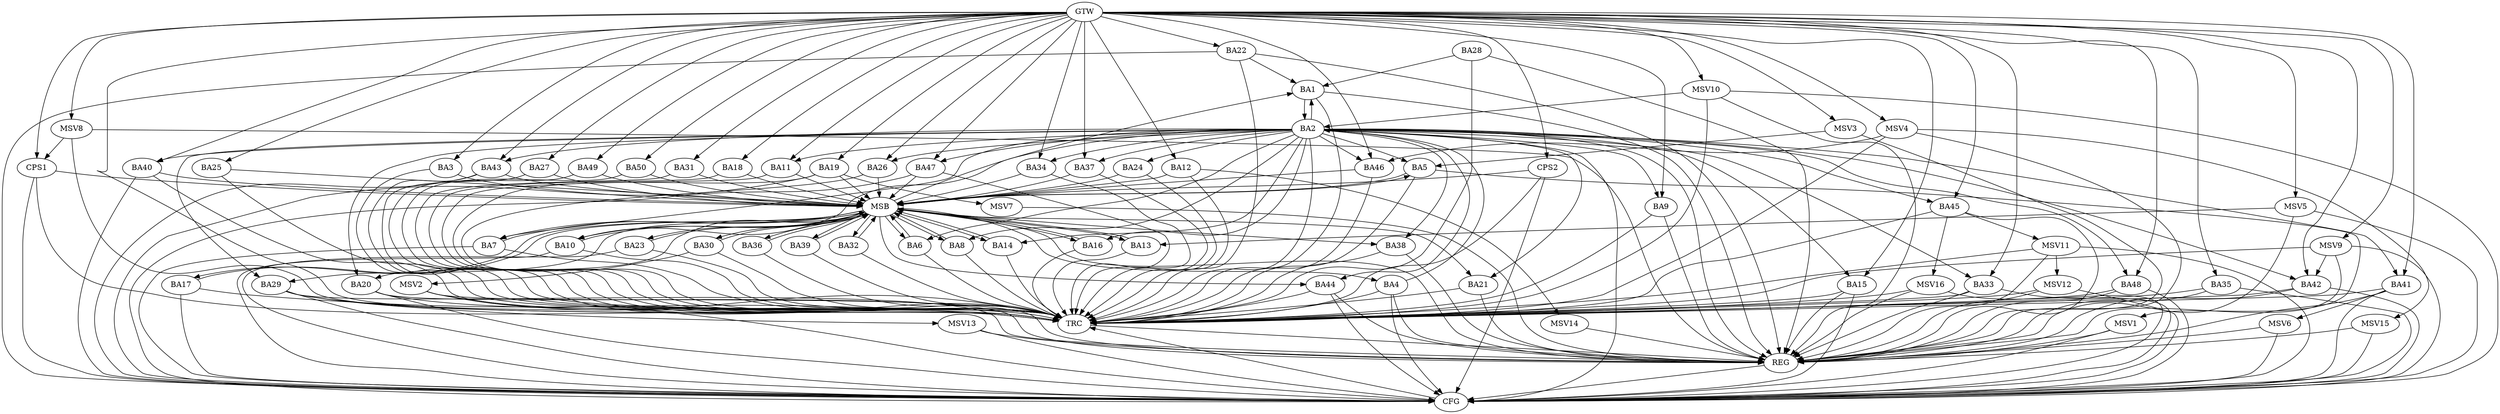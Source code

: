 strict digraph G {
  BA1 [ label="BA1" ];
  BA2 [ label="BA2" ];
  BA3 [ label="BA3" ];
  BA4 [ label="BA4" ];
  BA5 [ label="BA5" ];
  BA6 [ label="BA6" ];
  BA7 [ label="BA7" ];
  BA8 [ label="BA8" ];
  BA9 [ label="BA9" ];
  BA10 [ label="BA10" ];
  BA11 [ label="BA11" ];
  BA12 [ label="BA12" ];
  BA13 [ label="BA13" ];
  BA14 [ label="BA14" ];
  BA15 [ label="BA15" ];
  BA16 [ label="BA16" ];
  BA17 [ label="BA17" ];
  BA18 [ label="BA18" ];
  BA19 [ label="BA19" ];
  BA20 [ label="BA20" ];
  BA21 [ label="BA21" ];
  BA22 [ label="BA22" ];
  BA23 [ label="BA23" ];
  BA24 [ label="BA24" ];
  BA25 [ label="BA25" ];
  BA26 [ label="BA26" ];
  BA27 [ label="BA27" ];
  BA28 [ label="BA28" ];
  BA29 [ label="BA29" ];
  BA30 [ label="BA30" ];
  BA31 [ label="BA31" ];
  BA32 [ label="BA32" ];
  BA33 [ label="BA33" ];
  BA34 [ label="BA34" ];
  BA35 [ label="BA35" ];
  BA36 [ label="BA36" ];
  BA37 [ label="BA37" ];
  BA38 [ label="BA38" ];
  BA39 [ label="BA39" ];
  BA40 [ label="BA40" ];
  BA41 [ label="BA41" ];
  BA42 [ label="BA42" ];
  BA43 [ label="BA43" ];
  BA44 [ label="BA44" ];
  BA45 [ label="BA45" ];
  BA46 [ label="BA46" ];
  BA47 [ label="BA47" ];
  BA48 [ label="BA48" ];
  BA49 [ label="BA49" ];
  BA50 [ label="BA50" ];
  CPS1 [ label="CPS1" ];
  CPS2 [ label="CPS2" ];
  GTW [ label="GTW" ];
  REG [ label="REG" ];
  MSB [ label="MSB" ];
  CFG [ label="CFG" ];
  TRC [ label="TRC" ];
  MSV1 [ label="MSV1" ];
  MSV2 [ label="MSV2" ];
  MSV3 [ label="MSV3" ];
  MSV4 [ label="MSV4" ];
  MSV5 [ label="MSV5" ];
  MSV6 [ label="MSV6" ];
  MSV7 [ label="MSV7" ];
  MSV8 [ label="MSV8" ];
  MSV9 [ label="MSV9" ];
  MSV10 [ label="MSV10" ];
  MSV11 [ label="MSV11" ];
  MSV12 [ label="MSV12" ];
  MSV13 [ label="MSV13" ];
  MSV14 [ label="MSV14" ];
  MSV15 [ label="MSV15" ];
  MSV16 [ label="MSV16" ];
  BA1 -> BA2;
  BA2 -> BA1;
  BA4 -> BA2;
  BA22 -> BA1;
  BA28 -> BA1;
  GTW -> BA3;
  GTW -> BA9;
  GTW -> BA11;
  GTW -> BA12;
  GTW -> BA15;
  GTW -> BA18;
  GTW -> BA19;
  GTW -> BA22;
  GTW -> BA25;
  GTW -> BA26;
  GTW -> BA27;
  GTW -> BA31;
  GTW -> BA33;
  GTW -> BA34;
  GTW -> BA35;
  GTW -> BA37;
  GTW -> BA40;
  GTW -> BA41;
  GTW -> BA42;
  GTW -> BA43;
  GTW -> BA45;
  GTW -> BA46;
  GTW -> BA47;
  GTW -> BA48;
  GTW -> BA49;
  GTW -> BA50;
  GTW -> CPS1;
  GTW -> CPS2;
  BA1 -> REG;
  BA2 -> REG;
  BA4 -> REG;
  BA9 -> REG;
  BA15 -> REG;
  BA20 -> REG;
  BA21 -> REG;
  BA22 -> REG;
  BA28 -> REG;
  BA29 -> REG;
  BA33 -> REG;
  BA35 -> REG;
  BA38 -> REG;
  BA41 -> REG;
  BA42 -> REG;
  BA44 -> REG;
  BA45 -> REG;
  BA48 -> REG;
  BA3 -> MSB;
  MSB -> BA1;
  MSB -> REG;
  BA5 -> MSB;
  BA6 -> MSB;
  BA7 -> MSB;
  BA8 -> MSB;
  MSB -> BA6;
  BA10 -> MSB;
  BA11 -> MSB;
  BA12 -> MSB;
  MSB -> BA4;
  BA13 -> MSB;
  BA14 -> MSB;
  MSB -> BA13;
  BA16 -> MSB;
  MSB -> BA14;
  BA17 -> MSB;
  BA18 -> MSB;
  BA19 -> MSB;
  MSB -> BA16;
  BA23 -> MSB;
  MSB -> BA7;
  BA24 -> MSB;
  BA25 -> MSB;
  BA26 -> MSB;
  MSB -> BA23;
  BA27 -> MSB;
  MSB -> BA10;
  BA30 -> MSB;
  BA31 -> MSB;
  MSB -> BA17;
  BA32 -> MSB;
  BA34 -> MSB;
  BA36 -> MSB;
  BA37 -> MSB;
  BA39 -> MSB;
  MSB -> BA29;
  BA40 -> MSB;
  MSB -> BA39;
  BA43 -> MSB;
  BA46 -> MSB;
  BA47 -> MSB;
  BA49 -> MSB;
  BA50 -> MSB;
  MSB -> BA32;
  CPS1 -> MSB;
  MSB -> BA20;
  MSB -> BA21;
  MSB -> BA36;
  MSB -> BA44;
  MSB -> BA38;
  MSB -> BA30;
  CPS2 -> MSB;
  MSB -> BA8;
  MSB -> BA5;
  BA22 -> CFG;
  BA47 -> CFG;
  BA7 -> CFG;
  BA10 -> CFG;
  BA29 -> CFG;
  BA23 -> CFG;
  BA40 -> CFG;
  BA44 -> CFG;
  BA20 -> CFG;
  BA33 -> CFG;
  CPS2 -> CFG;
  BA41 -> CFG;
  BA17 -> CFG;
  CPS1 -> CFG;
  BA15 -> CFG;
  BA19 -> CFG;
  BA2 -> CFG;
  BA42 -> CFG;
  BA4 -> CFG;
  BA48 -> CFG;
  BA43 -> CFG;
  BA35 -> CFG;
  REG -> CFG;
  BA1 -> TRC;
  BA2 -> TRC;
  BA3 -> TRC;
  BA4 -> TRC;
  BA5 -> TRC;
  BA6 -> TRC;
  BA7 -> TRC;
  BA8 -> TRC;
  BA9 -> TRC;
  BA10 -> TRC;
  BA11 -> TRC;
  BA12 -> TRC;
  BA13 -> TRC;
  BA14 -> TRC;
  BA15 -> TRC;
  BA16 -> TRC;
  BA17 -> TRC;
  BA18 -> TRC;
  BA19 -> TRC;
  BA20 -> TRC;
  BA21 -> TRC;
  BA22 -> TRC;
  BA23 -> TRC;
  BA24 -> TRC;
  BA25 -> TRC;
  BA26 -> TRC;
  BA27 -> TRC;
  BA28 -> TRC;
  BA29 -> TRC;
  BA30 -> TRC;
  BA31 -> TRC;
  BA32 -> TRC;
  BA33 -> TRC;
  BA34 -> TRC;
  BA35 -> TRC;
  BA36 -> TRC;
  BA37 -> TRC;
  BA38 -> TRC;
  BA39 -> TRC;
  BA40 -> TRC;
  BA41 -> TRC;
  BA42 -> TRC;
  BA43 -> TRC;
  BA44 -> TRC;
  BA45 -> TRC;
  BA46 -> TRC;
  BA47 -> TRC;
  BA48 -> TRC;
  BA49 -> TRC;
  BA50 -> TRC;
  CPS1 -> TRC;
  CPS2 -> TRC;
  GTW -> TRC;
  CFG -> TRC;
  TRC -> REG;
  BA2 -> BA5;
  BA2 -> BA7;
  BA2 -> BA43;
  BA2 -> BA21;
  BA2 -> BA42;
  BA2 -> BA6;
  BA2 -> BA20;
  BA2 -> BA47;
  BA2 -> BA37;
  BA2 -> BA38;
  BA2 -> BA33;
  BA2 -> BA24;
  BA2 -> BA34;
  BA2 -> BA9;
  BA2 -> BA46;
  BA2 -> BA14;
  BA2 -> BA15;
  BA2 -> BA16;
  BA2 -> BA41;
  BA2 -> BA10;
  BA2 -> BA29;
  BA2 -> BA48;
  BA2 -> BA40;
  BA2 -> BA45;
  BA2 -> BA11;
  BA2 -> BA8;
  BA2 -> BA44;
  BA2 -> BA26;
  BA5 -> MSV1;
  MSV1 -> REG;
  MSV1 -> CFG;
  BA30 -> MSV2;
  MSV2 -> REG;
  MSV2 -> TRC;
  MSV2 -> CFG;
  MSV3 -> BA5;
  GTW -> MSV3;
  MSV3 -> REG;
  MSV4 -> BA46;
  GTW -> MSV4;
  MSV4 -> REG;
  MSV4 -> TRC;
  MSV5 -> BA13;
  GTW -> MSV5;
  MSV5 -> REG;
  MSV5 -> CFG;
  BA41 -> MSV6;
  MSV6 -> REG;
  MSV6 -> CFG;
  BA19 -> MSV7;
  MSV7 -> REG;
  MSV8 -> CPS1;
  GTW -> MSV8;
  MSV8 -> REG;
  MSV8 -> TRC;
  MSV9 -> BA42;
  GTW -> MSV9;
  MSV9 -> REG;
  MSV9 -> TRC;
  MSV9 -> CFG;
  MSV10 -> BA2;
  GTW -> MSV10;
  MSV10 -> REG;
  MSV10 -> TRC;
  MSV10 -> CFG;
  BA45 -> MSV11;
  MSV11 -> REG;
  MSV11 -> TRC;
  MSV11 -> CFG;
  MSV11 -> MSV12;
  MSV12 -> REG;
  MSV12 -> TRC;
  MSV12 -> CFG;
  BA29 -> MSV13;
  MSV13 -> REG;
  MSV13 -> CFG;
  BA12 -> MSV14;
  MSV14 -> REG;
  MSV4 -> MSV15;
  MSV15 -> REG;
  MSV15 -> CFG;
  BA45 -> MSV16;
  MSV16 -> REG;
  MSV16 -> TRC;
  MSV16 -> CFG;
}
